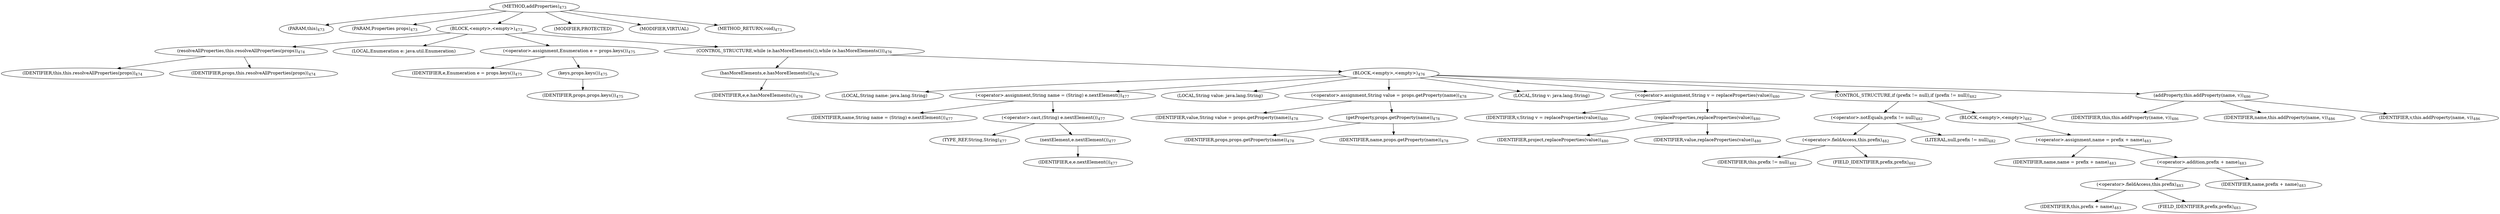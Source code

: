 digraph "addProperties" {  
"870" [label = <(METHOD,addProperties)<SUB>473</SUB>> ]
"69" [label = <(PARAM,this)<SUB>473</SUB>> ]
"871" [label = <(PARAM,Properties props)<SUB>473</SUB>> ]
"872" [label = <(BLOCK,&lt;empty&gt;,&lt;empty&gt;)<SUB>473</SUB>> ]
"873" [label = <(resolveAllProperties,this.resolveAllProperties(props))<SUB>474</SUB>> ]
"68" [label = <(IDENTIFIER,this,this.resolveAllProperties(props))<SUB>474</SUB>> ]
"874" [label = <(IDENTIFIER,props,this.resolveAllProperties(props))<SUB>474</SUB>> ]
"875" [label = <(LOCAL,Enumeration e: java.util.Enumeration)> ]
"876" [label = <(&lt;operator&gt;.assignment,Enumeration e = props.keys())<SUB>475</SUB>> ]
"877" [label = <(IDENTIFIER,e,Enumeration e = props.keys())<SUB>475</SUB>> ]
"878" [label = <(keys,props.keys())<SUB>475</SUB>> ]
"879" [label = <(IDENTIFIER,props,props.keys())<SUB>475</SUB>> ]
"880" [label = <(CONTROL_STRUCTURE,while (e.hasMoreElements()),while (e.hasMoreElements()))<SUB>476</SUB>> ]
"881" [label = <(hasMoreElements,e.hasMoreElements())<SUB>476</SUB>> ]
"882" [label = <(IDENTIFIER,e,e.hasMoreElements())<SUB>476</SUB>> ]
"883" [label = <(BLOCK,&lt;empty&gt;,&lt;empty&gt;)<SUB>476</SUB>> ]
"884" [label = <(LOCAL,String name: java.lang.String)> ]
"885" [label = <(&lt;operator&gt;.assignment,String name = (String) e.nextElement())<SUB>477</SUB>> ]
"886" [label = <(IDENTIFIER,name,String name = (String) e.nextElement())<SUB>477</SUB>> ]
"887" [label = <(&lt;operator&gt;.cast,(String) e.nextElement())<SUB>477</SUB>> ]
"888" [label = <(TYPE_REF,String,String)<SUB>477</SUB>> ]
"889" [label = <(nextElement,e.nextElement())<SUB>477</SUB>> ]
"890" [label = <(IDENTIFIER,e,e.nextElement())<SUB>477</SUB>> ]
"891" [label = <(LOCAL,String value: java.lang.String)> ]
"892" [label = <(&lt;operator&gt;.assignment,String value = props.getProperty(name))<SUB>478</SUB>> ]
"893" [label = <(IDENTIFIER,value,String value = props.getProperty(name))<SUB>478</SUB>> ]
"894" [label = <(getProperty,props.getProperty(name))<SUB>478</SUB>> ]
"895" [label = <(IDENTIFIER,props,props.getProperty(name))<SUB>478</SUB>> ]
"896" [label = <(IDENTIFIER,name,props.getProperty(name))<SUB>478</SUB>> ]
"897" [label = <(LOCAL,String v: java.lang.String)> ]
"898" [label = <(&lt;operator&gt;.assignment,String v = replaceProperties(value))<SUB>480</SUB>> ]
"899" [label = <(IDENTIFIER,v,String v = replaceProperties(value))<SUB>480</SUB>> ]
"900" [label = <(replaceProperties,replaceProperties(value))<SUB>480</SUB>> ]
"901" [label = <(IDENTIFIER,project,replaceProperties(value))<SUB>480</SUB>> ]
"902" [label = <(IDENTIFIER,value,replaceProperties(value))<SUB>480</SUB>> ]
"903" [label = <(CONTROL_STRUCTURE,if (prefix != null),if (prefix != null))<SUB>482</SUB>> ]
"904" [label = <(&lt;operator&gt;.notEquals,prefix != null)<SUB>482</SUB>> ]
"905" [label = <(&lt;operator&gt;.fieldAccess,this.prefix)<SUB>482</SUB>> ]
"906" [label = <(IDENTIFIER,this,prefix != null)<SUB>482</SUB>> ]
"907" [label = <(FIELD_IDENTIFIER,prefix,prefix)<SUB>482</SUB>> ]
"908" [label = <(LITERAL,null,prefix != null)<SUB>482</SUB>> ]
"909" [label = <(BLOCK,&lt;empty&gt;,&lt;empty&gt;)<SUB>482</SUB>> ]
"910" [label = <(&lt;operator&gt;.assignment,name = prefix + name)<SUB>483</SUB>> ]
"911" [label = <(IDENTIFIER,name,name = prefix + name)<SUB>483</SUB>> ]
"912" [label = <(&lt;operator&gt;.addition,prefix + name)<SUB>483</SUB>> ]
"913" [label = <(&lt;operator&gt;.fieldAccess,this.prefix)<SUB>483</SUB>> ]
"914" [label = <(IDENTIFIER,this,prefix + name)<SUB>483</SUB>> ]
"915" [label = <(FIELD_IDENTIFIER,prefix,prefix)<SUB>483</SUB>> ]
"916" [label = <(IDENTIFIER,name,prefix + name)<SUB>483</SUB>> ]
"917" [label = <(addProperty,this.addProperty(name, v))<SUB>486</SUB>> ]
"70" [label = <(IDENTIFIER,this,this.addProperty(name, v))<SUB>486</SUB>> ]
"918" [label = <(IDENTIFIER,name,this.addProperty(name, v))<SUB>486</SUB>> ]
"919" [label = <(IDENTIFIER,v,this.addProperty(name, v))<SUB>486</SUB>> ]
"920" [label = <(MODIFIER,PROTECTED)> ]
"921" [label = <(MODIFIER,VIRTUAL)> ]
"922" [label = <(METHOD_RETURN,void)<SUB>473</SUB>> ]
  "870" -> "69" 
  "870" -> "871" 
  "870" -> "872" 
  "870" -> "920" 
  "870" -> "921" 
  "870" -> "922" 
  "872" -> "873" 
  "872" -> "875" 
  "872" -> "876" 
  "872" -> "880" 
  "873" -> "68" 
  "873" -> "874" 
  "876" -> "877" 
  "876" -> "878" 
  "878" -> "879" 
  "880" -> "881" 
  "880" -> "883" 
  "881" -> "882" 
  "883" -> "884" 
  "883" -> "885" 
  "883" -> "891" 
  "883" -> "892" 
  "883" -> "897" 
  "883" -> "898" 
  "883" -> "903" 
  "883" -> "917" 
  "885" -> "886" 
  "885" -> "887" 
  "887" -> "888" 
  "887" -> "889" 
  "889" -> "890" 
  "892" -> "893" 
  "892" -> "894" 
  "894" -> "895" 
  "894" -> "896" 
  "898" -> "899" 
  "898" -> "900" 
  "900" -> "901" 
  "900" -> "902" 
  "903" -> "904" 
  "903" -> "909" 
  "904" -> "905" 
  "904" -> "908" 
  "905" -> "906" 
  "905" -> "907" 
  "909" -> "910" 
  "910" -> "911" 
  "910" -> "912" 
  "912" -> "913" 
  "912" -> "916" 
  "913" -> "914" 
  "913" -> "915" 
  "917" -> "70" 
  "917" -> "918" 
  "917" -> "919" 
}
